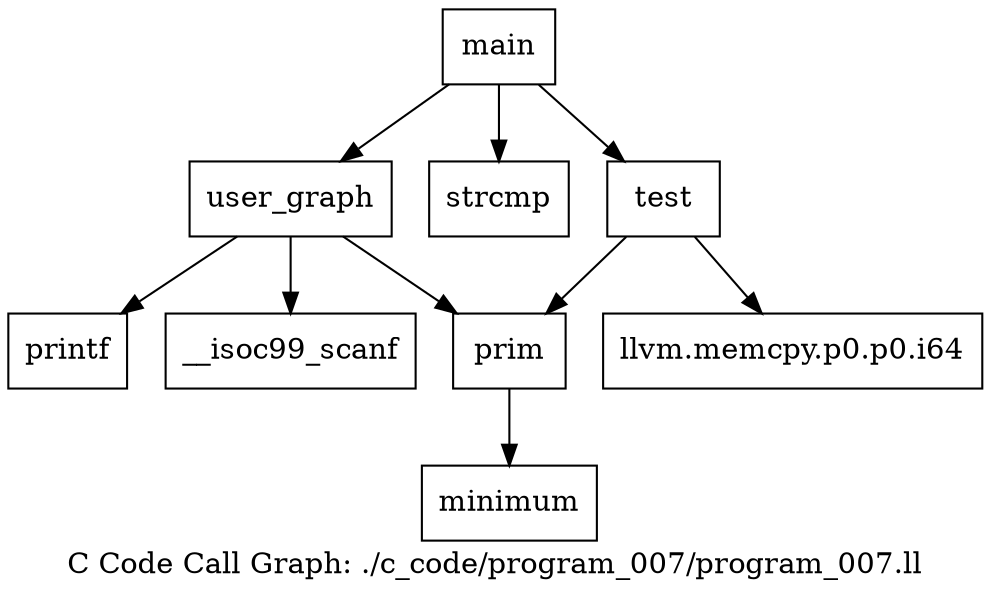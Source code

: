 digraph "C Code Call Graph: ./c_code/program_007/program_007.ll" {
	label="C Code Call Graph: ./c_code/program_007/program_007.ll";

	Node0x559c93d41c40 [shape=record,label="{minimum}"];
	Node0x559c93d41cf0 [shape=record,label="{prim}"];
	Node0x559c93d41cf0 -> Node0x559c93d41c40;
	Node0x559c93d42180 [shape=record,label="{user_graph}"];
	Node0x559c93d42180 -> Node0x559c93d422b0;
	Node0x559c93d42180 -> Node0x559c93d42330;
	Node0x559c93d42180 -> Node0x559c93d41cf0;
	Node0x559c93d422b0 [shape=record,label="{printf}"];
	Node0x559c93d42330 [shape=record,label="{__isoc99_scanf}"];
	Node0x559c93d42870 [shape=record,label="{main}"];
	Node0x559c93d42870 -> Node0x559c93d428f0;
	Node0x559c93d42870 -> Node0x559c93d429a0;
	Node0x559c93d42870 -> Node0x559c93d42180;
	Node0x559c93d428f0 [shape=record,label="{strcmp}"];
	Node0x559c93d429a0 [shape=record,label="{test}"];
	Node0x559c93d429a0 -> Node0x559c93d42a20;
	Node0x559c93d429a0 -> Node0x559c93d41cf0;
	Node0x559c93d42a20 [shape=record,label="{llvm.memcpy.p0.p0.i64}"];
}

